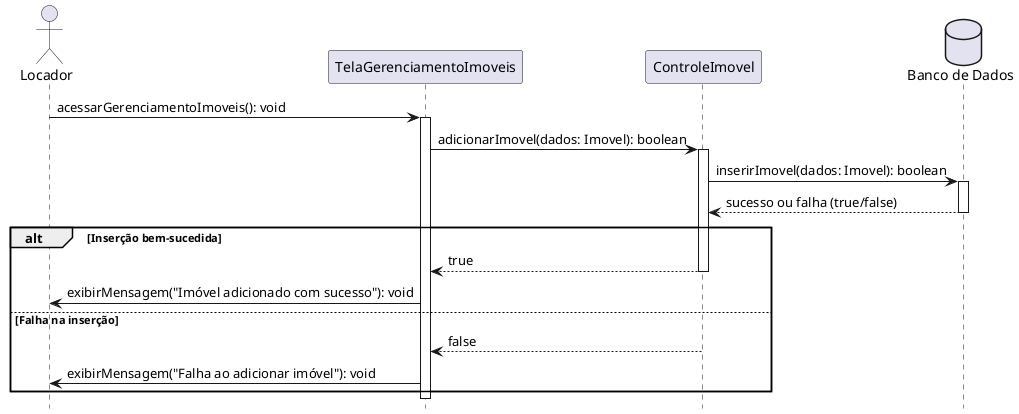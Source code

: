 @startuml "Adicionar Imóvel"
hide footbox

actor Locador as locador
participant "TelaGerenciamentoImoveis" as tela_gerenciamento
participant "ControleImovel" as controle_imoveis
database "Banco de Dados" as bd

locador -> tela_gerenciamento: acessarGerenciamentoImoveis(): void
activate tela_gerenciamento

tela_gerenciamento -> controle_imoveis: adicionarImovel(dados: Imovel): boolean
activate controle_imoveis

controle_imoveis -> bd: inserirImovel(dados: Imovel): boolean
activate bd

bd --> controle_imoveis: sucesso ou falha (true/false)
deactivate bd

alt Inserção bem-sucedida
    controle_imoveis --> tela_gerenciamento: true
    deactivate controle_imoveis
    tela_gerenciamento -> locador: exibirMensagem("Imóvel adicionado com sucesso"): void
else Falha na inserção
    controle_imoveis --> tela_gerenciamento: false
    deactivate controle_imoveis
    tela_gerenciamento -> locador: exibirMensagem("Falha ao adicionar imóvel"): void
end

deactivate tela_gerenciamento

@enduml
